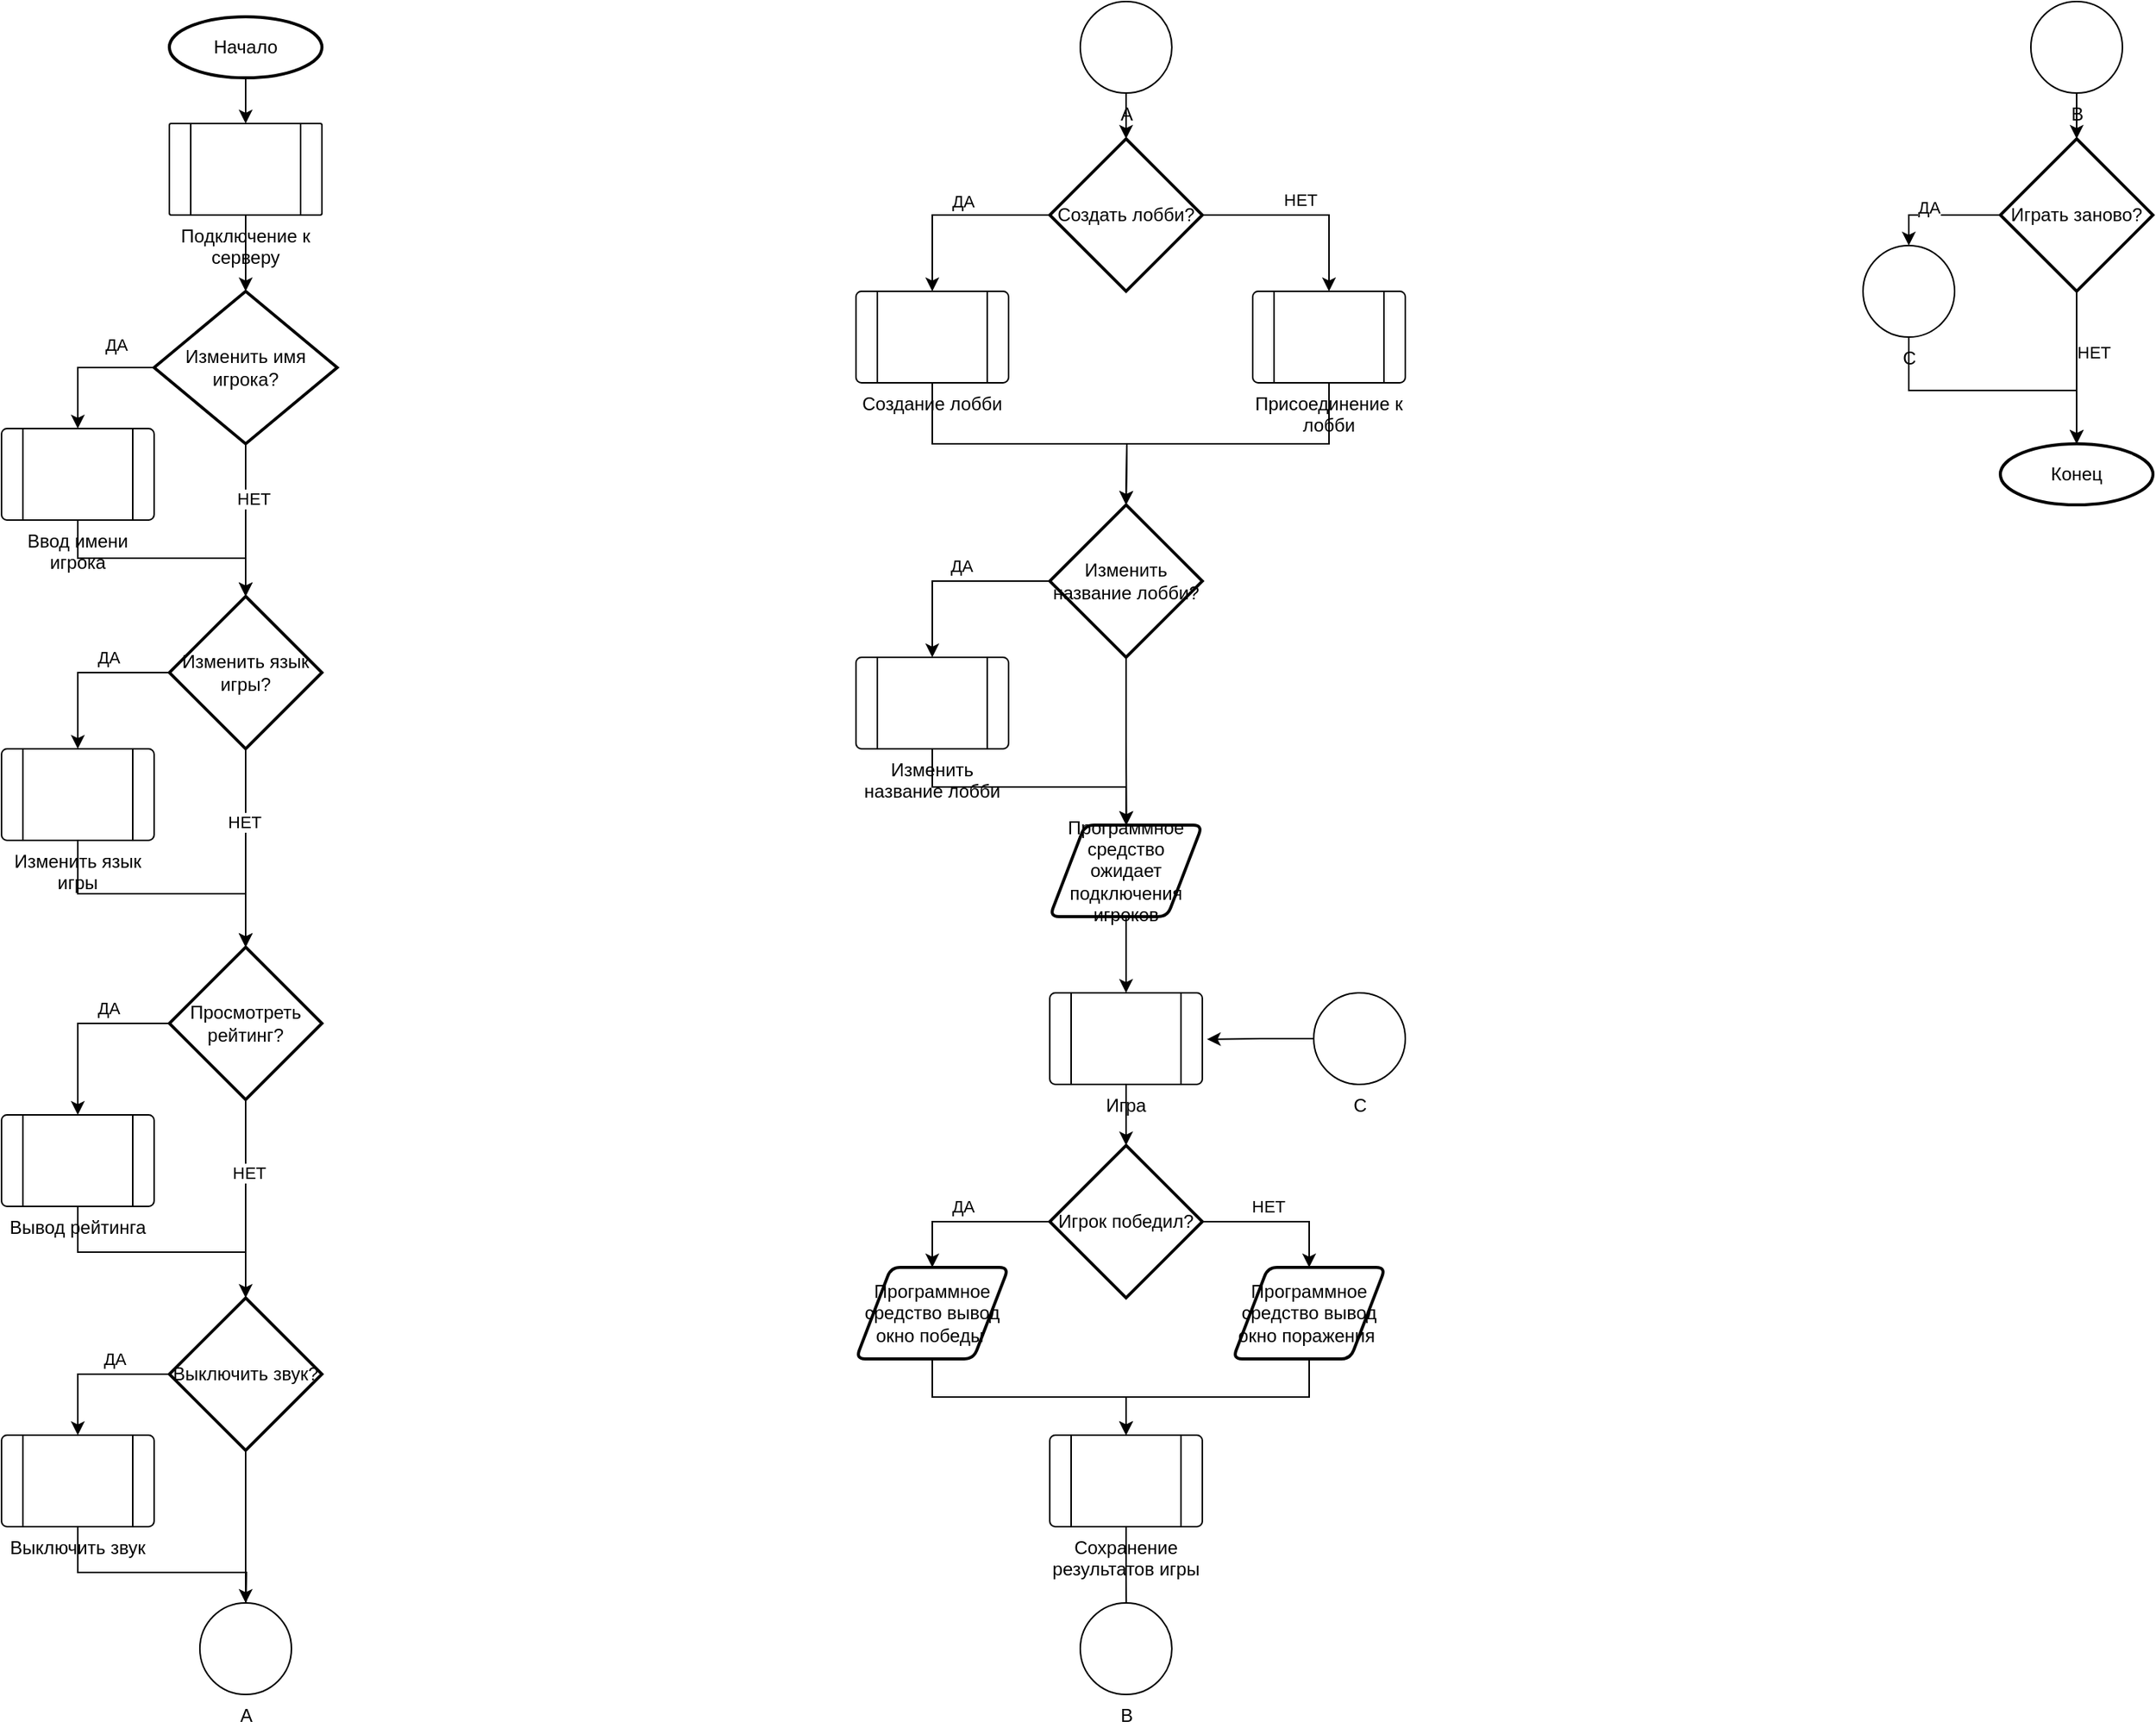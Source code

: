 <mxfile version="20.6.0" type="device"><diagram id="4WAI6Q7zkEYI00YIiz0Y" name="Page-1"><mxGraphModel dx="2607" dy="1427" grid="1" gridSize="10" guides="1" tooltips="1" connect="1" arrows="1" fold="1" page="1" pageScale="1" pageWidth="1654" pageHeight="1169" math="0" shadow="0"><root><mxCell id="0"/><mxCell id="1" parent="0"/><mxCell id="vmJwzwLlsQ_U26lJ2Dym-39" style="edgeStyle=orthogonalEdgeStyle;rounded=0;orthogonalLoop=1;jettySize=auto;html=1;exitX=0.5;exitY=1;exitDx=0;exitDy=0;exitPerimeter=0;entryX=0.5;entryY=0;entryDx=0;entryDy=0;" edge="1" parent="1" source="vmJwzwLlsQ_U26lJ2Dym-1" target="vmJwzwLlsQ_U26lJ2Dym-6"><mxGeometry relative="1" as="geometry"/></mxCell><mxCell id="vmJwzwLlsQ_U26lJ2Dym-1" value="Начало" style="strokeWidth=2;html=1;shape=mxgraph.flowchart.start_1;whiteSpace=wrap;" vertex="1" parent="1"><mxGeometry x="130" y="40" width="100" height="40" as="geometry"/></mxCell><mxCell id="vmJwzwLlsQ_U26lJ2Dym-40" style="edgeStyle=orthogonalEdgeStyle;rounded=0;orthogonalLoop=1;jettySize=auto;html=1;exitX=0.5;exitY=1;exitDx=0;exitDy=0;" edge="1" parent="1" source="vmJwzwLlsQ_U26lJ2Dym-6" target="vmJwzwLlsQ_U26lJ2Dym-8"><mxGeometry relative="1" as="geometry"/></mxCell><mxCell id="vmJwzwLlsQ_U26lJ2Dym-6" value="Подключение к серверу" style="verticalLabelPosition=bottom;verticalAlign=top;html=1;shape=process;whiteSpace=wrap;rounded=1;size=0.14;arcSize=2;" vertex="1" parent="1"><mxGeometry x="130" y="110" width="100" height="60" as="geometry"/></mxCell><mxCell id="vmJwzwLlsQ_U26lJ2Dym-43" style="edgeStyle=orthogonalEdgeStyle;rounded=0;orthogonalLoop=1;jettySize=auto;html=1;exitX=0.5;exitY=1;exitDx=0;exitDy=0;" edge="1" parent="1" source="vmJwzwLlsQ_U26lJ2Dym-7" target="vmJwzwLlsQ_U26lJ2Dym-9"><mxGeometry relative="1" as="geometry"/></mxCell><mxCell id="vmJwzwLlsQ_U26lJ2Dym-7" value="Ввод имени игрока" style="verticalLabelPosition=bottom;verticalAlign=top;html=1;shape=process;whiteSpace=wrap;rounded=1;size=0.14;arcSize=6;" vertex="1" parent="1"><mxGeometry x="20" y="310" width="100" height="60" as="geometry"/></mxCell><mxCell id="vmJwzwLlsQ_U26lJ2Dym-37" style="edgeStyle=orthogonalEdgeStyle;rounded=0;orthogonalLoop=1;jettySize=auto;html=1;exitX=0;exitY=0.5;exitDx=0;exitDy=0;exitPerimeter=0;entryX=0.5;entryY=0;entryDx=0;entryDy=0;" edge="1" parent="1" source="vmJwzwLlsQ_U26lJ2Dym-8" target="vmJwzwLlsQ_U26lJ2Dym-7"><mxGeometry relative="1" as="geometry"/></mxCell><mxCell id="vmJwzwLlsQ_U26lJ2Dym-38" value="ДА" style="edgeLabel;html=1;align=center;verticalAlign=middle;resizable=0;points=[];" vertex="1" connectable="0" parent="vmJwzwLlsQ_U26lJ2Dym-37"><mxGeometry x="-0.036" y="2" relative="1" as="geometry"><mxPoint x="18" y="-17" as="offset"/></mxGeometry></mxCell><mxCell id="vmJwzwLlsQ_U26lJ2Dym-44" style="edgeStyle=orthogonalEdgeStyle;rounded=0;orthogonalLoop=1;jettySize=auto;html=1;exitX=0.5;exitY=1;exitDx=0;exitDy=0;exitPerimeter=0;" edge="1" parent="1" source="vmJwzwLlsQ_U26lJ2Dym-8" target="vmJwzwLlsQ_U26lJ2Dym-9"><mxGeometry relative="1" as="geometry"/></mxCell><mxCell id="vmJwzwLlsQ_U26lJ2Dym-55" value="НЕТ" style="edgeLabel;html=1;align=center;verticalAlign=middle;resizable=0;points=[];" vertex="1" connectable="0" parent="vmJwzwLlsQ_U26lJ2Dym-44"><mxGeometry x="-0.281" y="5" relative="1" as="geometry"><mxPoint as="offset"/></mxGeometry></mxCell><mxCell id="vmJwzwLlsQ_U26lJ2Dym-8" value="Изменить имя игрока?" style="strokeWidth=2;html=1;shape=mxgraph.flowchart.decision;whiteSpace=wrap;" vertex="1" parent="1"><mxGeometry x="120" y="220" width="120" height="100" as="geometry"/></mxCell><mxCell id="vmJwzwLlsQ_U26lJ2Dym-45" style="edgeStyle=orthogonalEdgeStyle;rounded=0;orthogonalLoop=1;jettySize=auto;html=1;exitX=0;exitY=0.5;exitDx=0;exitDy=0;exitPerimeter=0;entryX=0.5;entryY=0;entryDx=0;entryDy=0;" edge="1" parent="1" source="vmJwzwLlsQ_U26lJ2Dym-9" target="vmJwzwLlsQ_U26lJ2Dym-10"><mxGeometry relative="1" as="geometry"/></mxCell><mxCell id="vmJwzwLlsQ_U26lJ2Dym-46" value="ДА" style="edgeLabel;html=1;align=center;verticalAlign=middle;resizable=0;points=[];" vertex="1" connectable="0" parent="vmJwzwLlsQ_U26lJ2Dym-45"><mxGeometry x="-0.1" y="2" relative="1" as="geometry"><mxPoint x="9" y="-12" as="offset"/></mxGeometry></mxCell><mxCell id="vmJwzwLlsQ_U26lJ2Dym-48" style="edgeStyle=orthogonalEdgeStyle;rounded=0;orthogonalLoop=1;jettySize=auto;html=1;exitX=0.5;exitY=1;exitDx=0;exitDy=0;exitPerimeter=0;entryX=0.5;entryY=0;entryDx=0;entryDy=0;entryPerimeter=0;" edge="1" parent="1" source="vmJwzwLlsQ_U26lJ2Dym-9" target="vmJwzwLlsQ_U26lJ2Dym-12"><mxGeometry relative="1" as="geometry"/></mxCell><mxCell id="vmJwzwLlsQ_U26lJ2Dym-56" value="НЕТ" style="edgeLabel;html=1;align=center;verticalAlign=middle;resizable=0;points=[];" vertex="1" connectable="0" parent="vmJwzwLlsQ_U26lJ2Dym-48"><mxGeometry x="-0.272" y="-1" relative="1" as="geometry"><mxPoint as="offset"/></mxGeometry></mxCell><mxCell id="vmJwzwLlsQ_U26lJ2Dym-9" value="Изменить язык игры?" style="strokeWidth=2;html=1;shape=mxgraph.flowchart.decision;whiteSpace=wrap;" vertex="1" parent="1"><mxGeometry x="130" y="420" width="100" height="100" as="geometry"/></mxCell><mxCell id="vmJwzwLlsQ_U26lJ2Dym-47" style="edgeStyle=orthogonalEdgeStyle;rounded=0;orthogonalLoop=1;jettySize=auto;html=1;exitX=0.5;exitY=1;exitDx=0;exitDy=0;entryX=0.5;entryY=0;entryDx=0;entryDy=0;entryPerimeter=0;" edge="1" parent="1" source="vmJwzwLlsQ_U26lJ2Dym-10" target="vmJwzwLlsQ_U26lJ2Dym-12"><mxGeometry relative="1" as="geometry"/></mxCell><mxCell id="vmJwzwLlsQ_U26lJ2Dym-10" value="Изменить язык игры" style="verticalLabelPosition=bottom;verticalAlign=top;html=1;shape=process;whiteSpace=wrap;rounded=1;size=0.14;arcSize=6;" vertex="1" parent="1"><mxGeometry x="20" y="520" width="100" height="60" as="geometry"/></mxCell><mxCell id="vmJwzwLlsQ_U26lJ2Dym-75" style="edgeStyle=orthogonalEdgeStyle;rounded=0;orthogonalLoop=1;jettySize=auto;html=1;exitX=0.5;exitY=1;exitDx=0;exitDy=0;entryX=0.5;entryY=0;entryDx=0;entryDy=0;" edge="1" parent="1" source="vmJwzwLlsQ_U26lJ2Dym-11"><mxGeometry relative="1" as="geometry"><mxPoint x="757" y="360" as="targetPoint"/></mxGeometry></mxCell><mxCell id="vmJwzwLlsQ_U26lJ2Dym-11" value="Создание лобби" style="verticalLabelPosition=bottom;verticalAlign=top;html=1;shape=process;whiteSpace=wrap;rounded=1;size=0.14;arcSize=6;" vertex="1" parent="1"><mxGeometry x="580" y="220" width="100" height="60" as="geometry"/></mxCell><mxCell id="vmJwzwLlsQ_U26lJ2Dym-50" style="edgeStyle=orthogonalEdgeStyle;rounded=0;orthogonalLoop=1;jettySize=auto;html=1;exitX=0;exitY=0.5;exitDx=0;exitDy=0;exitPerimeter=0;entryX=0.5;entryY=0;entryDx=0;entryDy=0;" edge="1" parent="1" source="vmJwzwLlsQ_U26lJ2Dym-12" target="vmJwzwLlsQ_U26lJ2Dym-13"><mxGeometry relative="1" as="geometry"/></mxCell><mxCell id="vmJwzwLlsQ_U26lJ2Dym-51" value="ДА" style="edgeLabel;html=1;align=center;verticalAlign=middle;resizable=0;points=[];" vertex="1" connectable="0" parent="vmJwzwLlsQ_U26lJ2Dym-50"><mxGeometry x="-0.064" y="-1" relative="1" as="geometry"><mxPoint x="16" y="-9" as="offset"/></mxGeometry></mxCell><mxCell id="vmJwzwLlsQ_U26lJ2Dym-12" value="Просмотреть рейтинг?" style="strokeWidth=2;html=1;shape=mxgraph.flowchart.decision;whiteSpace=wrap;" vertex="1" parent="1"><mxGeometry x="130" y="650" width="100" height="100" as="geometry"/></mxCell><mxCell id="vmJwzwLlsQ_U26lJ2Dym-53" style="edgeStyle=orthogonalEdgeStyle;rounded=0;orthogonalLoop=1;jettySize=auto;html=1;exitX=0.5;exitY=1;exitDx=0;exitDy=0;entryX=0.5;entryY=0;entryDx=0;entryDy=0;entryPerimeter=0;" edge="1" parent="1" source="vmJwzwLlsQ_U26lJ2Dym-13" target="vmJwzwLlsQ_U26lJ2Dym-52"><mxGeometry relative="1" as="geometry"/></mxCell><mxCell id="vmJwzwLlsQ_U26lJ2Dym-13" value="Вывод рейтинга" style="verticalLabelPosition=bottom;verticalAlign=top;html=1;shape=process;whiteSpace=wrap;rounded=1;size=0.14;arcSize=6;" vertex="1" parent="1"><mxGeometry x="20" y="760" width="100" height="60" as="geometry"/></mxCell><mxCell id="vmJwzwLlsQ_U26lJ2Dym-69" style="edgeStyle=orthogonalEdgeStyle;rounded=0;orthogonalLoop=1;jettySize=auto;html=1;exitX=0;exitY=0.5;exitDx=0;exitDy=0;exitPerimeter=0;entryX=0.5;entryY=0;entryDx=0;entryDy=0;" edge="1" parent="1" source="vmJwzwLlsQ_U26lJ2Dym-14" target="vmJwzwLlsQ_U26lJ2Dym-11"><mxGeometry relative="1" as="geometry"/></mxCell><mxCell id="vmJwzwLlsQ_U26lJ2Dym-70" value="ДА" style="edgeLabel;html=1;align=center;verticalAlign=middle;resizable=0;points=[];" vertex="1" connectable="0" parent="vmJwzwLlsQ_U26lJ2Dym-69"><mxGeometry x="0.28" y="4" relative="1" as="geometry"><mxPoint x="16" y="-14" as="offset"/></mxGeometry></mxCell><mxCell id="vmJwzwLlsQ_U26lJ2Dym-71" style="edgeStyle=orthogonalEdgeStyle;rounded=0;orthogonalLoop=1;jettySize=auto;html=1;exitX=1;exitY=0.5;exitDx=0;exitDy=0;exitPerimeter=0;entryX=0.5;entryY=0;entryDx=0;entryDy=0;" edge="1" parent="1" source="vmJwzwLlsQ_U26lJ2Dym-14" target="vmJwzwLlsQ_U26lJ2Dym-15"><mxGeometry relative="1" as="geometry"/></mxCell><mxCell id="vmJwzwLlsQ_U26lJ2Dym-74" value="НЕТ" style="edgeLabel;html=1;align=center;verticalAlign=middle;resizable=0;points=[];" vertex="1" connectable="0" parent="vmJwzwLlsQ_U26lJ2Dym-71"><mxGeometry x="0.166" y="2" relative="1" as="geometry"><mxPoint x="-14" y="-8" as="offset"/></mxGeometry></mxCell><mxCell id="vmJwzwLlsQ_U26lJ2Dym-14" value="Создать лобби?" style="strokeWidth=2;html=1;shape=mxgraph.flowchart.decision;whiteSpace=wrap;" vertex="1" parent="1"><mxGeometry x="707" y="120" width="100" height="100" as="geometry"/></mxCell><mxCell id="vmJwzwLlsQ_U26lJ2Dym-76" style="edgeStyle=orthogonalEdgeStyle;rounded=0;orthogonalLoop=1;jettySize=auto;html=1;exitX=0.5;exitY=1;exitDx=0;exitDy=0;entryX=0.5;entryY=0;entryDx=0;entryDy=0;" edge="1" parent="1" source="vmJwzwLlsQ_U26lJ2Dym-15"><mxGeometry relative="1" as="geometry"><mxPoint x="757" y="360" as="targetPoint"/></mxGeometry></mxCell><mxCell id="vmJwzwLlsQ_U26lJ2Dym-15" value="Присоединение к лобби" style="verticalLabelPosition=bottom;verticalAlign=top;html=1;shape=process;whiteSpace=wrap;rounded=1;size=0.14;arcSize=6;" vertex="1" parent="1"><mxGeometry x="840" y="220" width="100" height="60" as="geometry"/></mxCell><mxCell id="vmJwzwLlsQ_U26lJ2Dym-84" style="edgeStyle=orthogonalEdgeStyle;rounded=0;orthogonalLoop=1;jettySize=auto;html=1;exitX=0.5;exitY=1;exitDx=0;exitDy=0;entryX=0.5;entryY=0;entryDx=0;entryDy=0;" edge="1" parent="1" source="vmJwzwLlsQ_U26lJ2Dym-24" target="vmJwzwLlsQ_U26lJ2Dym-83"><mxGeometry relative="1" as="geometry"/></mxCell><mxCell id="vmJwzwLlsQ_U26lJ2Dym-24" value="Изменить название лобби" style="verticalLabelPosition=bottom;verticalAlign=top;html=1;shape=process;whiteSpace=wrap;rounded=1;size=0.14;arcSize=6;" vertex="1" parent="1"><mxGeometry x="580" y="460" width="100" height="60" as="geometry"/></mxCell><mxCell id="vmJwzwLlsQ_U26lJ2Dym-88" style="edgeStyle=orthogonalEdgeStyle;rounded=0;orthogonalLoop=1;jettySize=auto;html=1;exitX=0;exitY=0.5;exitDx=0;exitDy=0;exitPerimeter=0;entryX=0.5;entryY=0;entryDx=0;entryDy=0;" edge="1" parent="1" source="vmJwzwLlsQ_U26lJ2Dym-26" target="vmJwzwLlsQ_U26lJ2Dym-31"><mxGeometry relative="1" as="geometry"/></mxCell><mxCell id="vmJwzwLlsQ_U26lJ2Dym-89" value="ДА" style="edgeLabel;html=1;align=center;verticalAlign=middle;resizable=0;points=[];" vertex="1" connectable="0" parent="vmJwzwLlsQ_U26lJ2Dym-88"><mxGeometry x="0.196" y="2" relative="1" as="geometry"><mxPoint x="7" y="-12" as="offset"/></mxGeometry></mxCell><mxCell id="vmJwzwLlsQ_U26lJ2Dym-90" style="edgeStyle=orthogonalEdgeStyle;rounded=0;orthogonalLoop=1;jettySize=auto;html=1;exitX=1;exitY=0.5;exitDx=0;exitDy=0;exitPerimeter=0;entryX=0.5;entryY=0;entryDx=0;entryDy=0;" edge="1" parent="1" source="vmJwzwLlsQ_U26lJ2Dym-26" target="vmJwzwLlsQ_U26lJ2Dym-87"><mxGeometry relative="1" as="geometry"/></mxCell><mxCell id="vmJwzwLlsQ_U26lJ2Dym-91" value="НЕТ" style="edgeLabel;html=1;align=center;verticalAlign=middle;resizable=0;points=[];" vertex="1" connectable="0" parent="vmJwzwLlsQ_U26lJ2Dym-90"><mxGeometry x="0.12" y="1" relative="1" as="geometry"><mxPoint x="-13" y="-9" as="offset"/></mxGeometry></mxCell><mxCell id="vmJwzwLlsQ_U26lJ2Dym-26" value="Игрок победил?" style="strokeWidth=2;html=1;shape=mxgraph.flowchart.decision;whiteSpace=wrap;" vertex="1" parent="1"><mxGeometry x="707" y="780" width="100" height="100" as="geometry"/></mxCell><mxCell id="vmJwzwLlsQ_U26lJ2Dym-93" style="edgeStyle=orthogonalEdgeStyle;rounded=0;orthogonalLoop=1;jettySize=auto;html=1;exitX=0.5;exitY=1;exitDx=0;exitDy=0;entryX=0.5;entryY=0;entryDx=0;entryDy=0;entryPerimeter=0;" edge="1" parent="1" source="vmJwzwLlsQ_U26lJ2Dym-30" target="vmJwzwLlsQ_U26lJ2Dym-26"><mxGeometry relative="1" as="geometry"/></mxCell><mxCell id="vmJwzwLlsQ_U26lJ2Dym-30" value="Игра" style="verticalLabelPosition=bottom;verticalAlign=top;html=1;shape=process;whiteSpace=wrap;rounded=1;size=0.14;arcSize=6;" vertex="1" parent="1"><mxGeometry x="707" y="680" width="100" height="60" as="geometry"/></mxCell><mxCell id="vmJwzwLlsQ_U26lJ2Dym-95" style="edgeStyle=orthogonalEdgeStyle;rounded=0;orthogonalLoop=1;jettySize=auto;html=1;exitX=0.5;exitY=1;exitDx=0;exitDy=0;entryX=0.5;entryY=0;entryDx=0;entryDy=0;" edge="1" parent="1" source="vmJwzwLlsQ_U26lJ2Dym-31" target="vmJwzwLlsQ_U26lJ2Dym-94"><mxGeometry relative="1" as="geometry"/></mxCell><mxCell id="vmJwzwLlsQ_U26lJ2Dym-31" value="Программное средство вывод окно победы&amp;nbsp;" style="shape=parallelogram;html=1;strokeWidth=2;perimeter=parallelogramPerimeter;whiteSpace=wrap;rounded=1;arcSize=12;size=0.23;" vertex="1" parent="1"><mxGeometry x="580" y="860" width="100" height="60" as="geometry"/></mxCell><mxCell id="vmJwzwLlsQ_U26lJ2Dym-104" style="edgeStyle=orthogonalEdgeStyle;rounded=0;orthogonalLoop=1;jettySize=auto;html=1;exitX=0;exitY=0.5;exitDx=0;exitDy=0;exitPerimeter=0;entryX=0.5;entryY=0;entryDx=0;entryDy=0;entryPerimeter=0;" edge="1" parent="1" source="vmJwzwLlsQ_U26lJ2Dym-33" target="vmJwzwLlsQ_U26lJ2Dym-103"><mxGeometry relative="1" as="geometry"/></mxCell><mxCell id="vmJwzwLlsQ_U26lJ2Dym-105" value="ДА" style="edgeLabel;html=1;align=center;verticalAlign=middle;resizable=0;points=[];" vertex="1" connectable="0" parent="vmJwzwLlsQ_U26lJ2Dym-104"><mxGeometry x="0.175" y="-5" relative="1" as="geometry"><mxPoint as="offset"/></mxGeometry></mxCell><mxCell id="vmJwzwLlsQ_U26lJ2Dym-108" style="edgeStyle=orthogonalEdgeStyle;rounded=0;orthogonalLoop=1;jettySize=auto;html=1;exitX=0.5;exitY=1;exitDx=0;exitDy=0;exitPerimeter=0;entryX=0.5;entryY=0;entryDx=0;entryDy=0;entryPerimeter=0;" edge="1" parent="1" source="vmJwzwLlsQ_U26lJ2Dym-33" target="vmJwzwLlsQ_U26lJ2Dym-36"><mxGeometry relative="1" as="geometry"/></mxCell><mxCell id="vmJwzwLlsQ_U26lJ2Dym-33" value="Играть заново?" style="strokeWidth=2;html=1;shape=mxgraph.flowchart.decision;whiteSpace=wrap;" vertex="1" parent="1"><mxGeometry x="1330" y="120" width="100" height="100" as="geometry"/></mxCell><mxCell id="vmJwzwLlsQ_U26lJ2Dym-36" value="Конец" style="strokeWidth=2;html=1;shape=mxgraph.flowchart.start_1;whiteSpace=wrap;" vertex="1" parent="1"><mxGeometry x="1330" y="320" width="100" height="40" as="geometry"/></mxCell><mxCell id="vmJwzwLlsQ_U26lJ2Dym-59" style="edgeStyle=orthogonalEdgeStyle;rounded=0;orthogonalLoop=1;jettySize=auto;html=1;exitX=0;exitY=0.5;exitDx=0;exitDy=0;exitPerimeter=0;entryX=0.5;entryY=0;entryDx=0;entryDy=0;" edge="1" parent="1" source="vmJwzwLlsQ_U26lJ2Dym-52" target="vmJwzwLlsQ_U26lJ2Dym-58"><mxGeometry relative="1" as="geometry"/></mxCell><mxCell id="vmJwzwLlsQ_U26lJ2Dym-60" value="ДА" style="edgeLabel;html=1;align=center;verticalAlign=middle;resizable=0;points=[];" vertex="1" connectable="0" parent="vmJwzwLlsQ_U26lJ2Dym-59"><mxGeometry x="-0.1" y="2" relative="1" as="geometry"><mxPoint x="9" y="-12" as="offset"/></mxGeometry></mxCell><mxCell id="vmJwzwLlsQ_U26lJ2Dym-61" style="edgeStyle=orthogonalEdgeStyle;rounded=0;orthogonalLoop=1;jettySize=auto;html=1;exitX=0.5;exitY=1;exitDx=0;exitDy=0;" edge="1" parent="1" source="vmJwzwLlsQ_U26lJ2Dym-58"><mxGeometry relative="1" as="geometry"><mxPoint x="180" y="1090" as="targetPoint"/></mxGeometry></mxCell><mxCell id="vmJwzwLlsQ_U26lJ2Dym-58" value="Выключить звук" style="verticalLabelPosition=bottom;verticalAlign=top;html=1;shape=process;whiteSpace=wrap;rounded=1;size=0.14;arcSize=6;" vertex="1" parent="1"><mxGeometry x="20" y="970" width="100" height="60" as="geometry"/></mxCell><mxCell id="vmJwzwLlsQ_U26lJ2Dym-65" style="edgeStyle=orthogonalEdgeStyle;rounded=0;orthogonalLoop=1;jettySize=auto;html=1;exitX=0.5;exitY=1;exitDx=0;exitDy=0;exitPerimeter=0;" edge="1" parent="1" source="vmJwzwLlsQ_U26lJ2Dym-52" target="vmJwzwLlsQ_U26lJ2Dym-64"><mxGeometry relative="1" as="geometry"/></mxCell><mxCell id="vmJwzwLlsQ_U26lJ2Dym-52" value="Выключить звук?" style="strokeWidth=2;html=1;shape=mxgraph.flowchart.decision;whiteSpace=wrap;" vertex="1" parent="1"><mxGeometry x="130" y="880" width="100" height="100" as="geometry"/></mxCell><mxCell id="vmJwzwLlsQ_U26lJ2Dym-62" value="" style="edgeStyle=orthogonalEdgeStyle;rounded=0;orthogonalLoop=1;jettySize=auto;html=1;exitX=0.5;exitY=1;exitDx=0;exitDy=0;exitPerimeter=0;endArrow=none;" edge="1" parent="1" source="vmJwzwLlsQ_U26lJ2Dym-12" target="vmJwzwLlsQ_U26lJ2Dym-52"><mxGeometry relative="1" as="geometry"><mxPoint x="179.667" y="940" as="targetPoint"/><mxPoint x="180" y="750" as="sourcePoint"/></mxGeometry></mxCell><mxCell id="vmJwzwLlsQ_U26lJ2Dym-63" value="НЕТ" style="edgeLabel;html=1;align=center;verticalAlign=middle;resizable=0;points=[];" vertex="1" connectable="0" parent="vmJwzwLlsQ_U26lJ2Dym-62"><mxGeometry x="-0.258" y="2" relative="1" as="geometry"><mxPoint as="offset"/></mxGeometry></mxCell><mxCell id="vmJwzwLlsQ_U26lJ2Dym-64" value="А" style="verticalLabelPosition=bottom;verticalAlign=top;html=1;shape=mxgraph.flowchart.on-page_reference;" vertex="1" parent="1"><mxGeometry x="150" y="1080" width="60" height="60" as="geometry"/></mxCell><mxCell id="vmJwzwLlsQ_U26lJ2Dym-68" style="edgeStyle=orthogonalEdgeStyle;rounded=0;orthogonalLoop=1;jettySize=auto;html=1;exitX=0.5;exitY=1;exitDx=0;exitDy=0;exitPerimeter=0;entryX=0.5;entryY=0;entryDx=0;entryDy=0;entryPerimeter=0;" edge="1" parent="1" source="vmJwzwLlsQ_U26lJ2Dym-66" target="vmJwzwLlsQ_U26lJ2Dym-14"><mxGeometry relative="1" as="geometry"/></mxCell><mxCell id="vmJwzwLlsQ_U26lJ2Dym-66" value="А" style="verticalLabelPosition=bottom;verticalAlign=top;html=1;shape=mxgraph.flowchart.on-page_reference;" vertex="1" parent="1"><mxGeometry x="727" y="30" width="60" height="60" as="geometry"/></mxCell><mxCell id="vmJwzwLlsQ_U26lJ2Dym-78" style="edgeStyle=orthogonalEdgeStyle;rounded=0;orthogonalLoop=1;jettySize=auto;html=1;exitX=0;exitY=0.5;exitDx=0;exitDy=0;exitPerimeter=0;entryX=0.5;entryY=0;entryDx=0;entryDy=0;" edge="1" parent="1" source="vmJwzwLlsQ_U26lJ2Dym-77" target="vmJwzwLlsQ_U26lJ2Dym-24"><mxGeometry relative="1" as="geometry"/></mxCell><mxCell id="vmJwzwLlsQ_U26lJ2Dym-80" value="ДА" style="edgeLabel;html=1;align=center;verticalAlign=middle;resizable=0;points=[];" vertex="1" connectable="0" parent="vmJwzwLlsQ_U26lJ2Dym-78"><mxGeometry x="-0.079" y="-1" relative="1" as="geometry"><mxPoint y="-9" as="offset"/></mxGeometry></mxCell><mxCell id="vmJwzwLlsQ_U26lJ2Dym-85" style="edgeStyle=orthogonalEdgeStyle;rounded=0;orthogonalLoop=1;jettySize=auto;html=1;exitX=0.5;exitY=1;exitDx=0;exitDy=0;exitPerimeter=0;" edge="1" parent="1" source="vmJwzwLlsQ_U26lJ2Dym-77"><mxGeometry relative="1" as="geometry"><mxPoint x="757.286" y="570" as="targetPoint"/></mxGeometry></mxCell><mxCell id="vmJwzwLlsQ_U26lJ2Dym-77" value="Изменить название лобби?" style="strokeWidth=2;html=1;shape=mxgraph.flowchart.decision;whiteSpace=wrap;" vertex="1" parent="1"><mxGeometry x="707" y="360" width="100" height="100" as="geometry"/></mxCell><mxCell id="vmJwzwLlsQ_U26lJ2Dym-92" style="edgeStyle=orthogonalEdgeStyle;rounded=0;orthogonalLoop=1;jettySize=auto;html=1;exitX=0.5;exitY=1;exitDx=0;exitDy=0;entryX=0.5;entryY=0;entryDx=0;entryDy=0;" edge="1" parent="1" source="vmJwzwLlsQ_U26lJ2Dym-83" target="vmJwzwLlsQ_U26lJ2Dym-30"><mxGeometry relative="1" as="geometry"/></mxCell><mxCell id="vmJwzwLlsQ_U26lJ2Dym-83" value="Программное средство ожидает подключения игроков" style="shape=parallelogram;html=1;strokeWidth=2;perimeter=parallelogramPerimeter;whiteSpace=wrap;rounded=1;arcSize=12;size=0.23;" vertex="1" parent="1"><mxGeometry x="707" y="570" width="100" height="60" as="geometry"/></mxCell><mxCell id="vmJwzwLlsQ_U26lJ2Dym-96" style="edgeStyle=orthogonalEdgeStyle;rounded=0;orthogonalLoop=1;jettySize=auto;html=1;exitX=0.5;exitY=1;exitDx=0;exitDy=0;entryX=0.5;entryY=0;entryDx=0;entryDy=0;" edge="1" parent="1" source="vmJwzwLlsQ_U26lJ2Dym-87" target="vmJwzwLlsQ_U26lJ2Dym-94"><mxGeometry relative="1" as="geometry"/></mxCell><mxCell id="vmJwzwLlsQ_U26lJ2Dym-87" value="Программное средство вывод окно поражения&amp;nbsp;" style="shape=parallelogram;html=1;strokeWidth=2;perimeter=parallelogramPerimeter;whiteSpace=wrap;rounded=1;arcSize=12;size=0.23;" vertex="1" parent="1"><mxGeometry x="827" y="860" width="100" height="60" as="geometry"/></mxCell><mxCell id="vmJwzwLlsQ_U26lJ2Dym-97" style="edgeStyle=orthogonalEdgeStyle;rounded=0;orthogonalLoop=1;jettySize=auto;html=1;exitX=0.5;exitY=1;exitDx=0;exitDy=0;" edge="1" parent="1" source="vmJwzwLlsQ_U26lJ2Dym-94"><mxGeometry relative="1" as="geometry"><mxPoint x="757.286" y="1100.0" as="targetPoint"/></mxGeometry></mxCell><mxCell id="vmJwzwLlsQ_U26lJ2Dym-94" value="Сохранение результатов игры" style="verticalLabelPosition=bottom;verticalAlign=top;html=1;shape=process;whiteSpace=wrap;rounded=1;size=0.14;arcSize=6;" vertex="1" parent="1"><mxGeometry x="707" y="970" width="100" height="60" as="geometry"/></mxCell><mxCell id="vmJwzwLlsQ_U26lJ2Dym-98" value="В" style="verticalLabelPosition=bottom;verticalAlign=top;html=1;shape=mxgraph.flowchart.on-page_reference;" vertex="1" parent="1"><mxGeometry x="727" y="1080" width="60" height="60" as="geometry"/></mxCell><mxCell id="vmJwzwLlsQ_U26lJ2Dym-100" style="edgeStyle=orthogonalEdgeStyle;rounded=0;orthogonalLoop=1;jettySize=auto;html=1;exitX=0.5;exitY=1;exitDx=0;exitDy=0;exitPerimeter=0;entryX=0.5;entryY=0;entryDx=0;entryDy=0;entryPerimeter=0;" edge="1" parent="1" source="vmJwzwLlsQ_U26lJ2Dym-99" target="vmJwzwLlsQ_U26lJ2Dym-33"><mxGeometry relative="1" as="geometry"/></mxCell><mxCell id="vmJwzwLlsQ_U26lJ2Dym-99" value="В" style="verticalLabelPosition=bottom;verticalAlign=top;html=1;shape=mxgraph.flowchart.on-page_reference;" vertex="1" parent="1"><mxGeometry x="1350" y="30" width="60" height="60" as="geometry"/></mxCell><mxCell id="vmJwzwLlsQ_U26lJ2Dym-102" style="edgeStyle=orthogonalEdgeStyle;rounded=0;orthogonalLoop=1;jettySize=auto;html=1;exitX=0;exitY=0.5;exitDx=0;exitDy=0;exitPerimeter=0;" edge="1" parent="1" source="vmJwzwLlsQ_U26lJ2Dym-101"><mxGeometry relative="1" as="geometry"><mxPoint x="810" y="710.429" as="targetPoint"/></mxGeometry></mxCell><mxCell id="vmJwzwLlsQ_U26lJ2Dym-101" value="С" style="verticalLabelPosition=bottom;verticalAlign=top;html=1;shape=mxgraph.flowchart.on-page_reference;" vertex="1" parent="1"><mxGeometry x="880" y="680" width="60" height="60" as="geometry"/></mxCell><mxCell id="vmJwzwLlsQ_U26lJ2Dym-109" style="edgeStyle=orthogonalEdgeStyle;rounded=0;orthogonalLoop=1;jettySize=auto;html=1;exitX=0.5;exitY=1;exitDx=0;exitDy=0;exitPerimeter=0;entryX=0.5;entryY=0;entryDx=0;entryDy=0;entryPerimeter=0;" edge="1" parent="1" source="vmJwzwLlsQ_U26lJ2Dym-103" target="vmJwzwLlsQ_U26lJ2Dym-36"><mxGeometry relative="1" as="geometry"/></mxCell><mxCell id="vmJwzwLlsQ_U26lJ2Dym-110" value="НЕТ" style="edgeLabel;html=1;align=center;verticalAlign=middle;resizable=0;points=[];" vertex="1" connectable="0" parent="vmJwzwLlsQ_U26lJ2Dym-109"><mxGeometry x="0.593" relative="1" as="geometry"><mxPoint x="12" y="-25" as="offset"/></mxGeometry></mxCell><mxCell id="vmJwzwLlsQ_U26lJ2Dym-103" value="С" style="verticalLabelPosition=bottom;verticalAlign=top;html=1;shape=mxgraph.flowchart.on-page_reference;" vertex="1" parent="1"><mxGeometry x="1240" y="190" width="60" height="60" as="geometry"/></mxCell></root></mxGraphModel></diagram></mxfile>